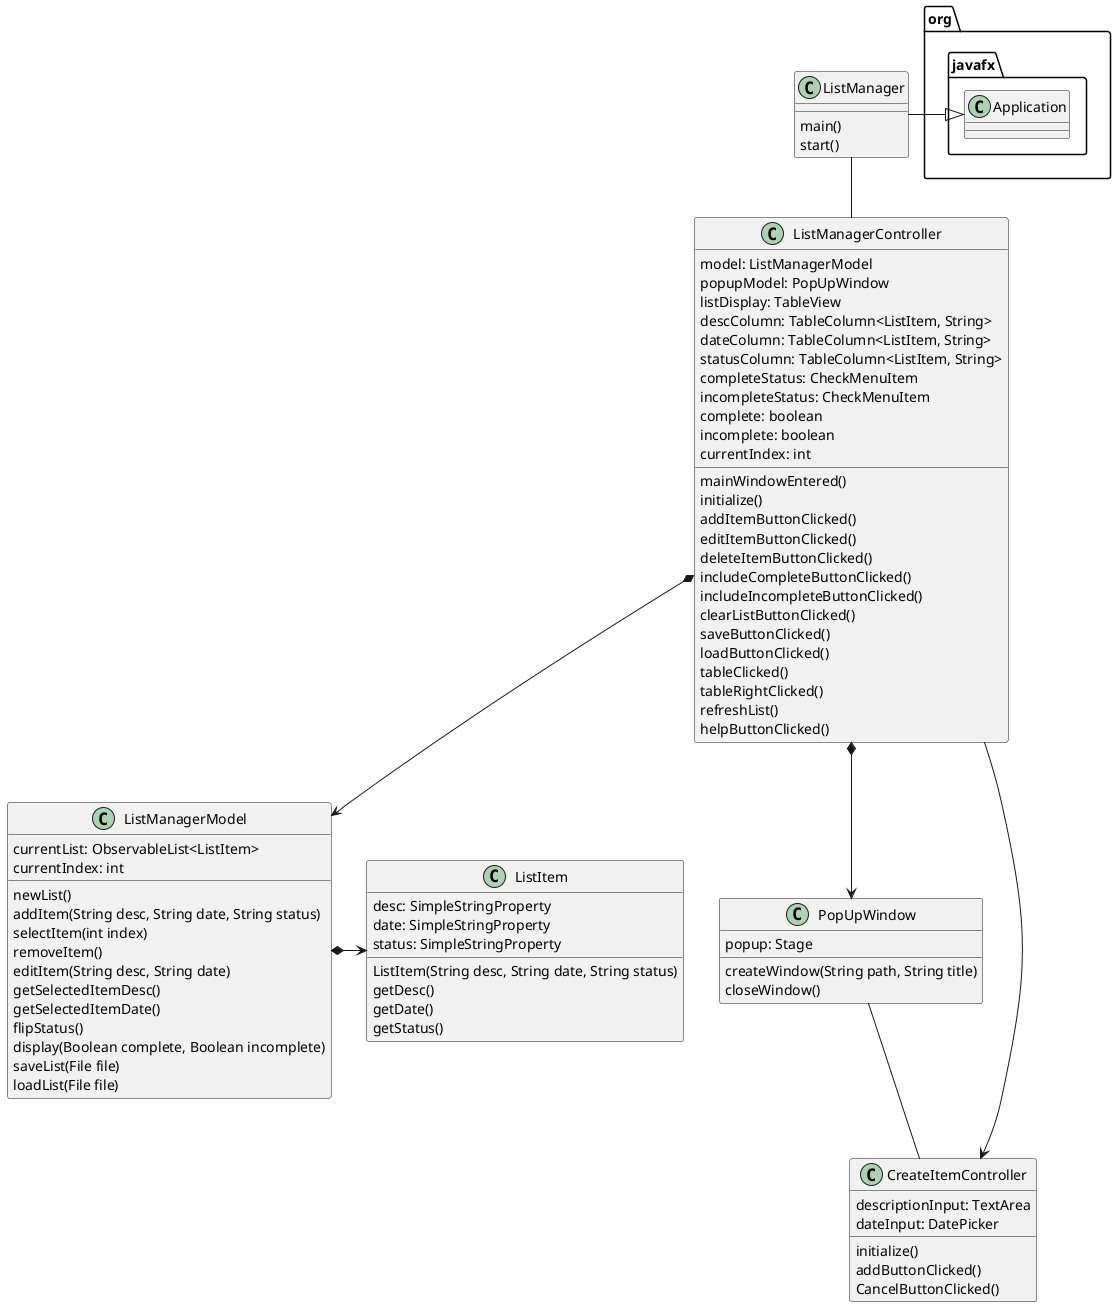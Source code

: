 @startuml
'https://plantuml.com/class-diagram

Class ListManager {
    main()
    start()
}
Class ListManagerController {
    model: ListManagerModel
    popupModel: PopUpWindow
    listDisplay: TableView
    descColumn: TableColumn<ListItem, String>
    dateColumn: TableColumn<ListItem, String>
    statusColumn: TableColumn<ListItem, String>
    completeStatus: CheckMenuItem
    incompleteStatus: CheckMenuItem
    complete: boolean
    incomplete: boolean
    currentIndex: int

    mainWindowEntered()
    initialize()
    addItemButtonClicked()
    editItemButtonClicked()
    deleteItemButtonClicked()
    includeCompleteButtonClicked()
    includeIncompleteButtonClicked()
    clearListButtonClicked()
    saveButtonClicked()
    loadButtonClicked()
    tableClicked()
    tableRightClicked()
    refreshList()
    helpButtonClicked()
}
Class ListManagerModel {
    currentList: ObservableList<ListItem>
    currentIndex: int

    newList()
    addItem(String desc, String date, String status)
    selectItem(int index)
    removeItem()
    editItem(String desc, String date)
    getSelectedItemDesc()
    getSelectedItemDate()
    flipStatus()
    display(Boolean complete, Boolean incomplete)
    saveList(File file)
    loadList(File file)
}

Class ListItem {
    desc: SimpleStringProperty
    date: SimpleStringProperty
    status: SimpleStringProperty

    ListItem(String desc, String date, String status)
    getDesc()
    getDate()
    getStatus()
}

Class CreateItemController {
    descriptionInput: TextArea
    dateInput: DatePicker

    initialize()
    addButtonClicked()
    CancelButtonClicked()
}
Class PopUpWindow {
    popup: Stage
    createWindow(String path, String title)
    closeWindow()
}

ListManager -|> org.javafx.Application
ListManager -- ListManagerController
ListManagerController *--> ListManagerModel
ListManagerModel *-> ListItem
ListManagerController *--> PopUpWindow
PopUpWindow -- CreateItemController
CreateItemController <-- ListManagerController

@enduml